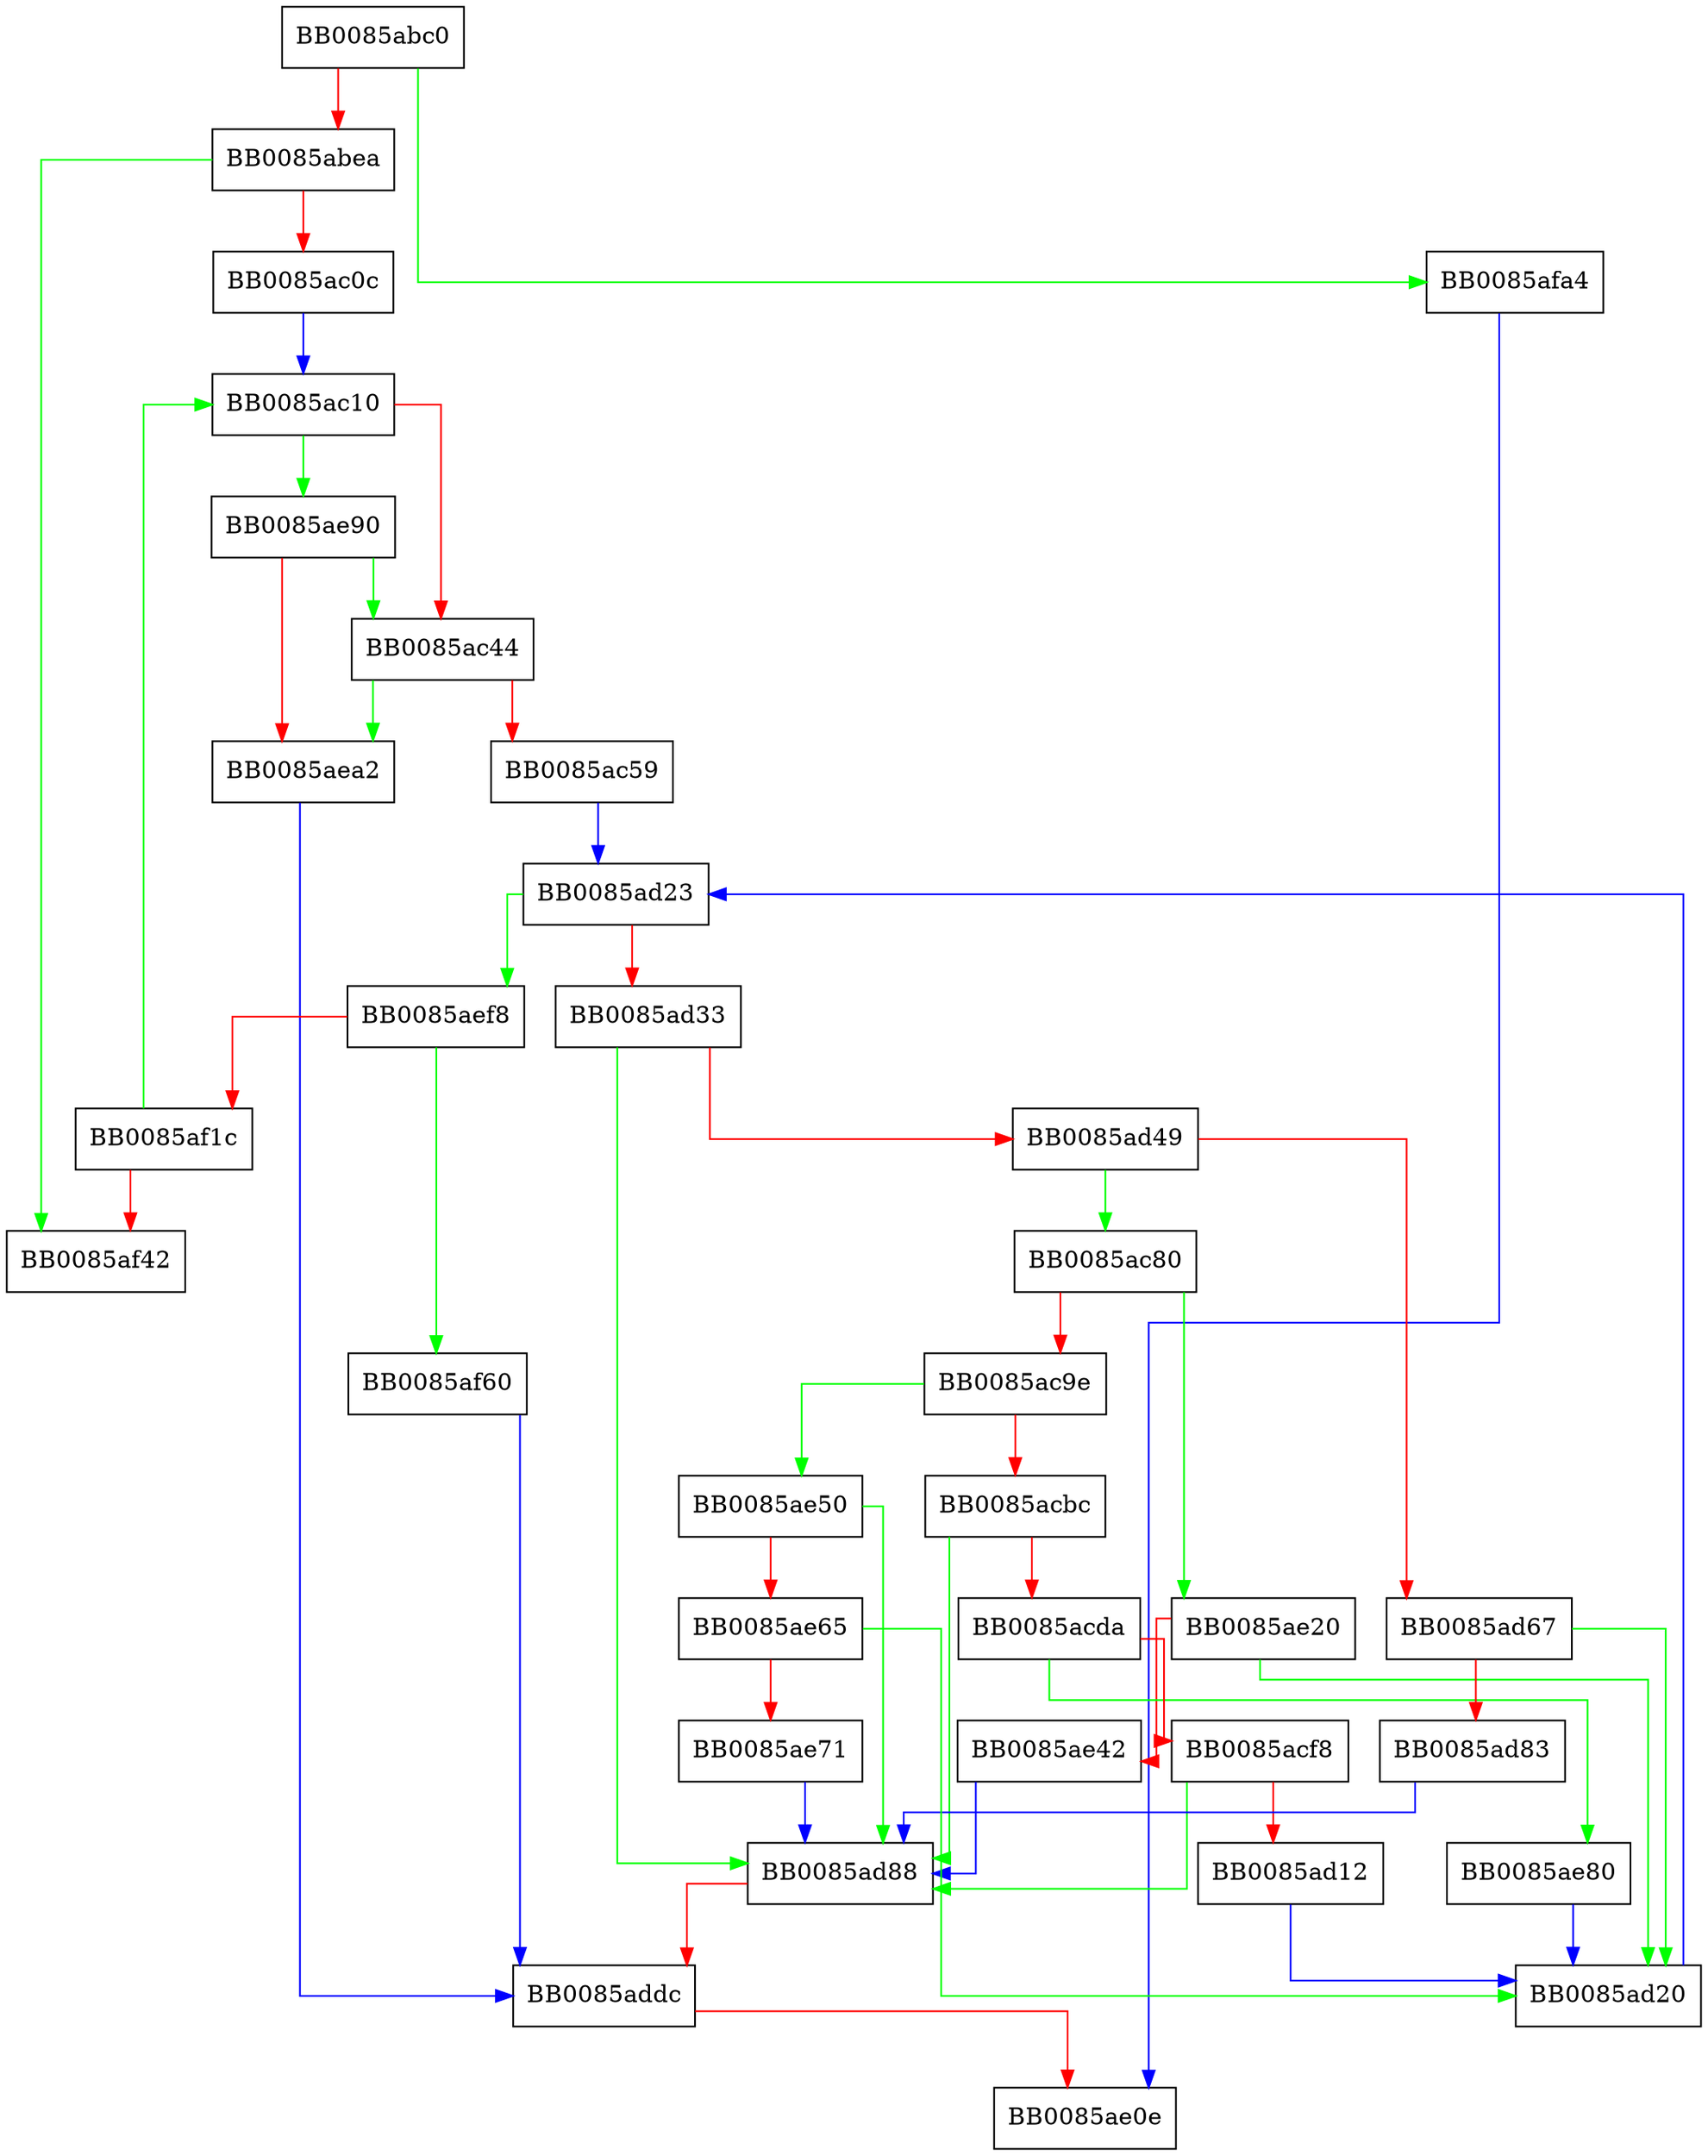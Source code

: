 digraph stbl_module_init {
  node [shape="box"];
  graph [splines=ortho];
  BB0085abc0 -> BB0085afa4 [color="green"];
  BB0085abc0 -> BB0085abea [color="red"];
  BB0085abea -> BB0085af42 [color="green"];
  BB0085abea -> BB0085ac0c [color="red"];
  BB0085ac0c -> BB0085ac10 [color="blue"];
  BB0085ac10 -> BB0085ae90 [color="green"];
  BB0085ac10 -> BB0085ac44 [color="red"];
  BB0085ac44 -> BB0085aea2 [color="green"];
  BB0085ac44 -> BB0085ac59 [color="red"];
  BB0085ac59 -> BB0085ad23 [color="blue"];
  BB0085ac80 -> BB0085ae20 [color="green"];
  BB0085ac80 -> BB0085ac9e [color="red"];
  BB0085ac9e -> BB0085ae50 [color="green"];
  BB0085ac9e -> BB0085acbc [color="red"];
  BB0085acbc -> BB0085ad88 [color="green"];
  BB0085acbc -> BB0085acda [color="red"];
  BB0085acda -> BB0085ae80 [color="green"];
  BB0085acda -> BB0085acf8 [color="red"];
  BB0085acf8 -> BB0085ad88 [color="green"];
  BB0085acf8 -> BB0085ad12 [color="red"];
  BB0085ad12 -> BB0085ad20 [color="blue"];
  BB0085ad20 -> BB0085ad23 [color="blue"];
  BB0085ad23 -> BB0085aef8 [color="green"];
  BB0085ad23 -> BB0085ad33 [color="red"];
  BB0085ad33 -> BB0085ad88 [color="green"];
  BB0085ad33 -> BB0085ad49 [color="red"];
  BB0085ad49 -> BB0085ac80 [color="green"];
  BB0085ad49 -> BB0085ad67 [color="red"];
  BB0085ad67 -> BB0085ad20 [color="green"];
  BB0085ad67 -> BB0085ad83 [color="red"];
  BB0085ad83 -> BB0085ad88 [color="blue"];
  BB0085ad88 -> BB0085addc [color="red"];
  BB0085addc -> BB0085ae0e [color="red"];
  BB0085ae20 -> BB0085ad20 [color="green"];
  BB0085ae20 -> BB0085ae42 [color="red"];
  BB0085ae42 -> BB0085ad88 [color="blue"];
  BB0085ae50 -> BB0085ad88 [color="green"];
  BB0085ae50 -> BB0085ae65 [color="red"];
  BB0085ae65 -> BB0085ad20 [color="green"];
  BB0085ae65 -> BB0085ae71 [color="red"];
  BB0085ae71 -> BB0085ad88 [color="blue"];
  BB0085ae80 -> BB0085ad20 [color="blue"];
  BB0085ae90 -> BB0085ac44 [color="green"];
  BB0085ae90 -> BB0085aea2 [color="red"];
  BB0085aea2 -> BB0085addc [color="blue"];
  BB0085aef8 -> BB0085af60 [color="green"];
  BB0085aef8 -> BB0085af1c [color="red"];
  BB0085af1c -> BB0085ac10 [color="green"];
  BB0085af1c -> BB0085af42 [color="red"];
  BB0085af60 -> BB0085addc [color="blue"];
  BB0085afa4 -> BB0085ae0e [color="blue"];
}